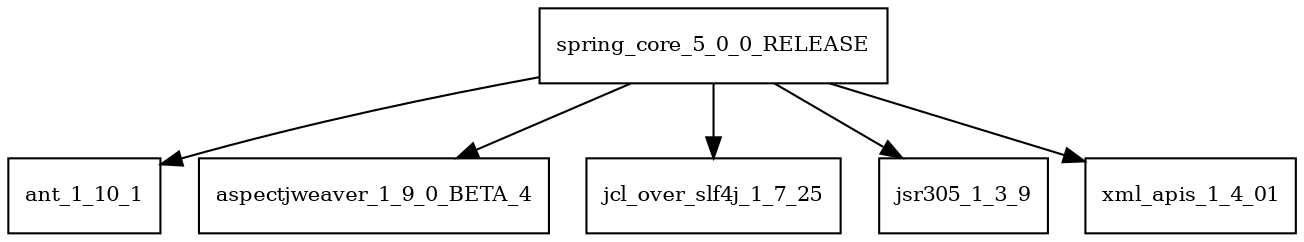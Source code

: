 digraph spring_core_5_0_0_RELEASE_dependencies {
  node [shape = box, fontsize=10.0];
  spring_core_5_0_0_RELEASE -> ant_1_10_1;
  spring_core_5_0_0_RELEASE -> aspectjweaver_1_9_0_BETA_4;
  spring_core_5_0_0_RELEASE -> jcl_over_slf4j_1_7_25;
  spring_core_5_0_0_RELEASE -> jsr305_1_3_9;
  spring_core_5_0_0_RELEASE -> xml_apis_1_4_01;
}
